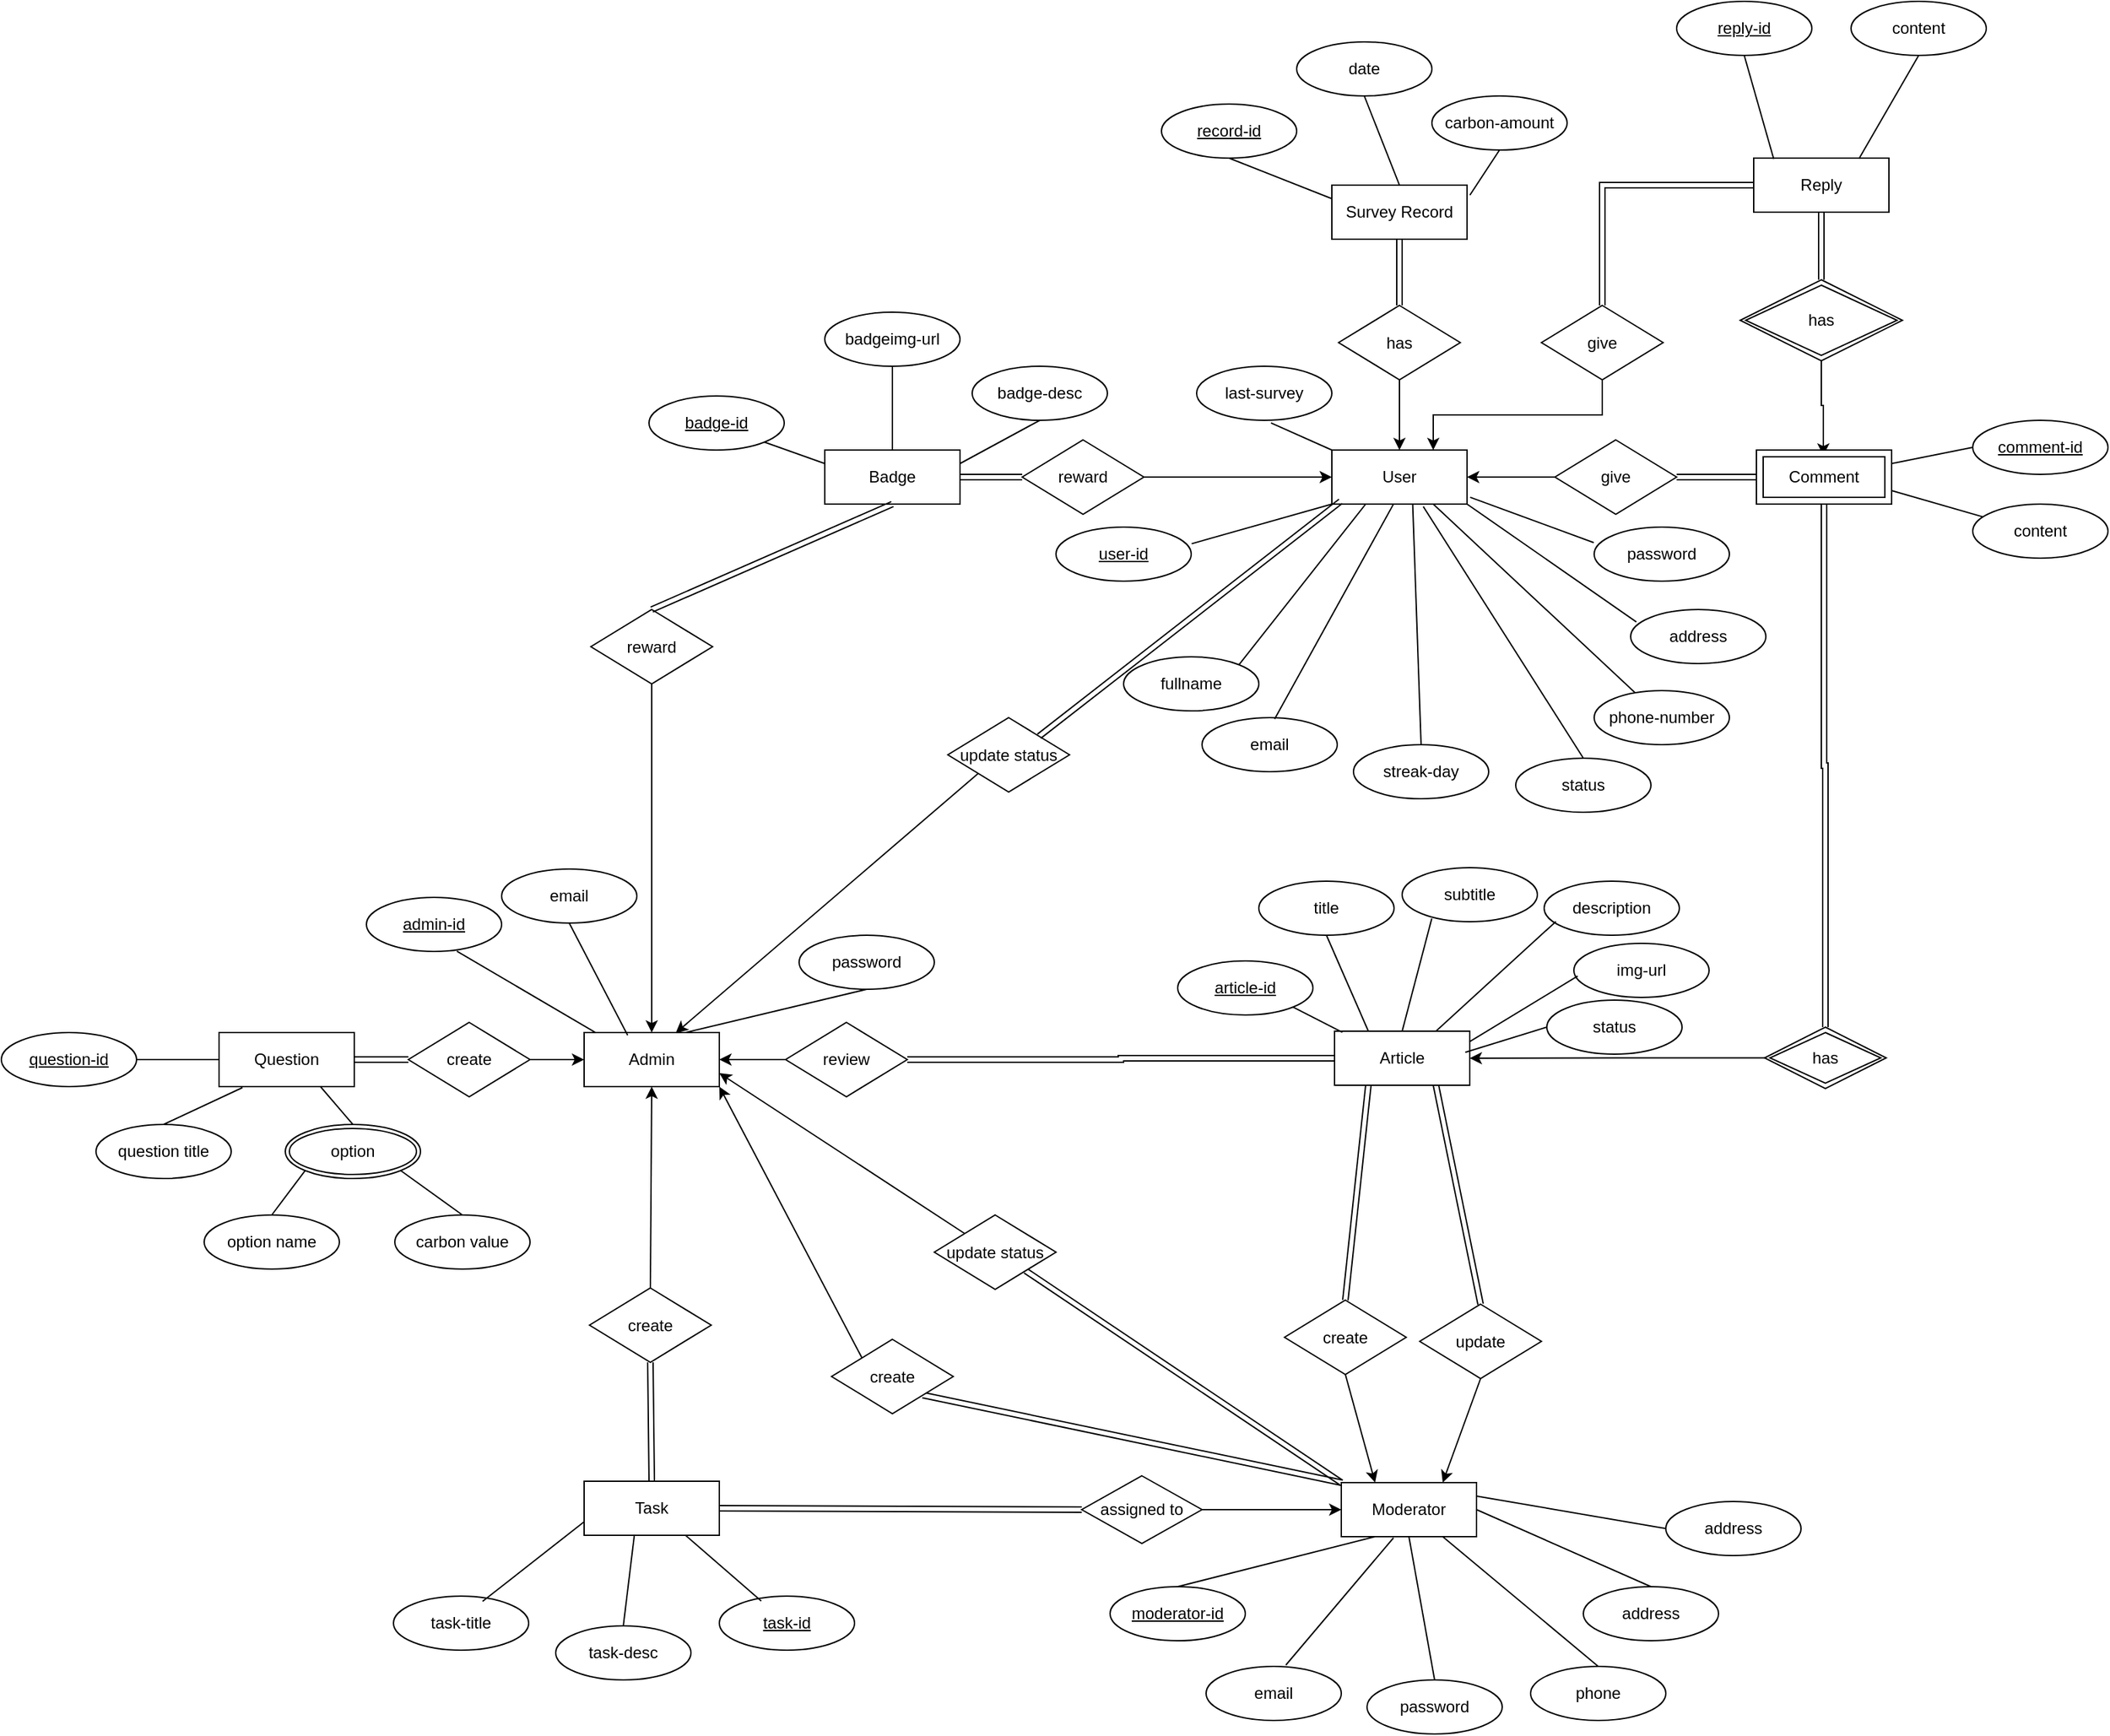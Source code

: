 <mxfile version="24.4.4" type="github">
  <diagram name="Page-1" id="LDCwevBWYP7GDwlMyTgj">
    <mxGraphModel dx="794" dy="446" grid="1" gridSize="10" guides="1" tooltips="1" connect="1" arrows="1" fold="1" page="1" pageScale="1" pageWidth="850" pageHeight="1100" math="0" shadow="0">
      <root>
        <mxCell id="0" />
        <mxCell id="1" parent="0" />
        <mxCell id="6sJl87-KyiJKdT4K7YQF-11" value="Admin" style="whiteSpace=wrap;html=1;align=center;" parent="1" vertex="1">
          <mxGeometry x="501" y="873" width="100" height="40" as="geometry" />
        </mxCell>
        <mxCell id="6sJl87-KyiJKdT4K7YQF-12" value="Question" style="whiteSpace=wrap;html=1;align=center;" parent="1" vertex="1">
          <mxGeometry x="231" y="873" width="100" height="40" as="geometry" />
        </mxCell>
        <mxCell id="6sJl87-KyiJKdT4K7YQF-13" value="create" style="shape=rhombus;perimeter=rhombusPerimeter;whiteSpace=wrap;html=1;align=center;" parent="1" vertex="1">
          <mxGeometry x="371" y="865.5" width="90" height="55" as="geometry" />
        </mxCell>
        <mxCell id="6sJl87-KyiJKdT4K7YQF-14" value="" style="endArrow=none;html=1;rounded=0;shape=link;exitX=1;exitY=0.5;exitDx=0;exitDy=0;entryX=0;entryY=0.5;entryDx=0;entryDy=0;" parent="1" source="6sJl87-KyiJKdT4K7YQF-12" target="6sJl87-KyiJKdT4K7YQF-13" edge="1">
          <mxGeometry relative="1" as="geometry">
            <mxPoint x="341" y="903" as="sourcePoint" />
            <mxPoint x="411" y="918" as="targetPoint" />
          </mxGeometry>
        </mxCell>
        <mxCell id="6sJl87-KyiJKdT4K7YQF-15" value="" style="endArrow=classic;html=1;rounded=0;entryX=0;entryY=0.5;entryDx=0;entryDy=0;" parent="1" target="6sJl87-KyiJKdT4K7YQF-11" edge="1">
          <mxGeometry width="50" height="50" relative="1" as="geometry">
            <mxPoint x="461" y="893" as="sourcePoint" />
            <mxPoint x="501" y="923" as="targetPoint" />
          </mxGeometry>
        </mxCell>
        <mxCell id="6sJl87-KyiJKdT4K7YQF-16" value="create" style="shape=rhombus;perimeter=rhombusPerimeter;whiteSpace=wrap;html=1;align=center;" parent="1" vertex="1">
          <mxGeometry x="505" y="1062" width="90" height="55" as="geometry" />
        </mxCell>
        <mxCell id="6sJl87-KyiJKdT4K7YQF-17" value="Task" style="whiteSpace=wrap;html=1;align=center;" parent="1" vertex="1">
          <mxGeometry x="501" y="1205" width="100" height="40" as="geometry" />
        </mxCell>
        <mxCell id="6sJl87-KyiJKdT4K7YQF-18" value="" style="endArrow=none;html=1;rounded=0;shape=link;exitX=0.5;exitY=0;exitDx=0;exitDy=0;entryX=0.5;entryY=1;entryDx=0;entryDy=0;" parent="1" source="6sJl87-KyiJKdT4K7YQF-17" target="6sJl87-KyiJKdT4K7YQF-16" edge="1">
          <mxGeometry relative="1" as="geometry">
            <mxPoint x="649" y="1134" as="sourcePoint" />
            <mxPoint x="689" y="1134" as="targetPoint" />
          </mxGeometry>
        </mxCell>
        <mxCell id="6sJl87-KyiJKdT4K7YQF-19" value="" style="endArrow=classic;html=1;rounded=0;entryX=0.5;entryY=1;entryDx=0;entryDy=0;exitX=0.5;exitY=0;exitDx=0;exitDy=0;" parent="1" source="6sJl87-KyiJKdT4K7YQF-16" target="6sJl87-KyiJKdT4K7YQF-11" edge="1">
          <mxGeometry width="50" height="50" relative="1" as="geometry">
            <mxPoint x="506" y="943" as="sourcePoint" />
            <mxPoint x="546" y="943" as="targetPoint" />
          </mxGeometry>
        </mxCell>
        <mxCell id="dPGwyMM_JcIyDgCakg1t-32" style="edgeStyle=orthogonalEdgeStyle;rounded=0;orthogonalLoop=1;jettySize=auto;html=1;exitX=1;exitY=0.5;exitDx=0;exitDy=0;entryX=0;entryY=0.5;entryDx=0;entryDy=0;shape=link;" edge="1" parent="1" source="6sJl87-KyiJKdT4K7YQF-20" target="6sJl87-KyiJKdT4K7YQF-21">
          <mxGeometry relative="1" as="geometry" />
        </mxCell>
        <mxCell id="6sJl87-KyiJKdT4K7YQF-20" value="review" style="shape=rhombus;perimeter=rhombusPerimeter;whiteSpace=wrap;html=1;align=center;" parent="1" vertex="1">
          <mxGeometry x="650" y="865.5" width="90" height="55" as="geometry" />
        </mxCell>
        <mxCell id="6sJl87-KyiJKdT4K7YQF-21" value="Article" style="whiteSpace=wrap;html=1;align=center;" parent="1" vertex="1">
          <mxGeometry x="1056" y="872" width="100" height="40" as="geometry" />
        </mxCell>
        <mxCell id="6sJl87-KyiJKdT4K7YQF-23" value="" style="endArrow=classic;html=1;rounded=0;exitX=0;exitY=0.5;exitDx=0;exitDy=0;entryX=1;entryY=0.5;entryDx=0;entryDy=0;" parent="1" source="6sJl87-KyiJKdT4K7YQF-20" target="6sJl87-KyiJKdT4K7YQF-11" edge="1">
          <mxGeometry width="50" height="50" relative="1" as="geometry">
            <mxPoint x="556" y="873" as="sourcePoint" />
            <mxPoint x="606" y="823" as="targetPoint" />
          </mxGeometry>
        </mxCell>
        <mxCell id="dPGwyMM_JcIyDgCakg1t-3" style="edgeStyle=orthogonalEdgeStyle;rounded=0;orthogonalLoop=1;jettySize=auto;html=1;exitX=0.25;exitY=1;exitDx=0;exitDy=0;strokeColor=none;" edge="1" parent="1" source="6sJl87-KyiJKdT4K7YQF-25" target="6sJl87-KyiJKdT4K7YQF-72">
          <mxGeometry relative="1" as="geometry" />
        </mxCell>
        <mxCell id="6sJl87-KyiJKdT4K7YQF-25" value="Moderator" style="whiteSpace=wrap;html=1;align=center;" parent="1" vertex="1">
          <mxGeometry x="1061" y="1206" width="100" height="40" as="geometry" />
        </mxCell>
        <mxCell id="dPGwyMM_JcIyDgCakg1t-53" value="" style="edgeStyle=orthogonalEdgeStyle;rounded=0;orthogonalLoop=1;jettySize=auto;html=1;" edge="1" parent="1" source="6sJl87-KyiJKdT4K7YQF-26" target="6sJl87-KyiJKdT4K7YQF-25">
          <mxGeometry relative="1" as="geometry" />
        </mxCell>
        <mxCell id="6sJl87-KyiJKdT4K7YQF-26" value="assigned to" style="shape=rhombus;perimeter=rhombusPerimeter;whiteSpace=wrap;html=1;align=center;" parent="1" vertex="1">
          <mxGeometry x="869" y="1201" width="89" height="50" as="geometry" />
        </mxCell>
        <mxCell id="6sJl87-KyiJKdT4K7YQF-27" value="" style="shape=link;html=1;rounded=0;exitX=1;exitY=0.5;exitDx=0;exitDy=0;entryX=0;entryY=0.5;entryDx=0;entryDy=0;" parent="1" source="6sJl87-KyiJKdT4K7YQF-17" target="6sJl87-KyiJKdT4K7YQF-26" edge="1">
          <mxGeometry width="100" relative="1" as="geometry">
            <mxPoint x="796" y="1265" as="sourcePoint" />
            <mxPoint x="896" y="1265" as="targetPoint" />
          </mxGeometry>
        </mxCell>
        <mxCell id="6sJl87-KyiJKdT4K7YQF-30" value="create" style="shape=rhombus;perimeter=rhombusPerimeter;whiteSpace=wrap;html=1;align=center;" parent="1" vertex="1">
          <mxGeometry x="1019" y="1071" width="90" height="55" as="geometry" />
        </mxCell>
        <mxCell id="6sJl87-KyiJKdT4K7YQF-31" value="update" style="shape=rhombus;perimeter=rhombusPerimeter;whiteSpace=wrap;html=1;align=center;" parent="1" vertex="1">
          <mxGeometry x="1119" y="1074" width="90" height="55" as="geometry" />
        </mxCell>
        <mxCell id="6sJl87-KyiJKdT4K7YQF-32" value="" style="endArrow=classic;html=1;rounded=0;entryX=0.25;entryY=0;entryDx=0;entryDy=0;exitX=0.5;exitY=1;exitDx=0;exitDy=0;" parent="1" source="6sJl87-KyiJKdT4K7YQF-30" target="6sJl87-KyiJKdT4K7YQF-25" edge="1">
          <mxGeometry width="50" height="50" relative="1" as="geometry">
            <mxPoint x="839" y="1074" as="sourcePoint" />
            <mxPoint x="889" y="1024" as="targetPoint" />
          </mxGeometry>
        </mxCell>
        <mxCell id="6sJl87-KyiJKdT4K7YQF-33" value="" style="endArrow=classic;html=1;rounded=0;exitX=0.5;exitY=1;exitDx=0;exitDy=0;entryX=0.75;entryY=0;entryDx=0;entryDy=0;" parent="1" source="6sJl87-KyiJKdT4K7YQF-31" target="6sJl87-KyiJKdT4K7YQF-25" edge="1">
          <mxGeometry width="50" height="50" relative="1" as="geometry">
            <mxPoint x="1016" y="1103" as="sourcePoint" />
            <mxPoint x="1019" y="1154" as="targetPoint" />
          </mxGeometry>
        </mxCell>
        <mxCell id="6sJl87-KyiJKdT4K7YQF-34" value="" style="shape=link;html=1;rounded=0;entryX=0.25;entryY=1;entryDx=0;entryDy=0;exitX=0.5;exitY=0;exitDx=0;exitDy=0;" parent="1" source="6sJl87-KyiJKdT4K7YQF-30" target="6sJl87-KyiJKdT4K7YQF-21" edge="1">
          <mxGeometry width="100" relative="1" as="geometry">
            <mxPoint x="906" y="952" as="sourcePoint" />
            <mxPoint x="1006" y="952" as="targetPoint" />
          </mxGeometry>
        </mxCell>
        <mxCell id="6sJl87-KyiJKdT4K7YQF-35" value="" style="shape=link;html=1;rounded=0;entryX=0.75;entryY=1;entryDx=0;entryDy=0;exitX=0.5;exitY=0;exitDx=0;exitDy=0;" parent="1" source="6sJl87-KyiJKdT4K7YQF-31" target="6sJl87-KyiJKdT4K7YQF-21" edge="1">
          <mxGeometry width="100" relative="1" as="geometry">
            <mxPoint x="906" y="952" as="sourcePoint" />
            <mxPoint x="1006" y="952" as="targetPoint" />
          </mxGeometry>
        </mxCell>
        <mxCell id="dPGwyMM_JcIyDgCakg1t-121" style="edgeStyle=orthogonalEdgeStyle;rounded=0;orthogonalLoop=1;jettySize=auto;html=1;exitX=0.5;exitY=1;exitDx=0;exitDy=0;entryX=0.5;entryY=0;entryDx=0;entryDy=0;" edge="1" parent="1" source="6sJl87-KyiJKdT4K7YQF-36" target="6sJl87-KyiJKdT4K7YQF-11">
          <mxGeometry relative="1" as="geometry" />
        </mxCell>
        <mxCell id="6sJl87-KyiJKdT4K7YQF-36" value="reward" style="shape=rhombus;perimeter=rhombusPerimeter;whiteSpace=wrap;html=1;align=center;" parent="1" vertex="1">
          <mxGeometry x="506" y="560" width="90" height="55" as="geometry" />
        </mxCell>
        <mxCell id="6sJl87-KyiJKdT4K7YQF-37" value="Badge" style="whiteSpace=wrap;html=1;align=center;" parent="1" vertex="1">
          <mxGeometry x="679" y="442" width="100" height="40" as="geometry" />
        </mxCell>
        <mxCell id="6sJl87-KyiJKdT4K7YQF-38" value="" style="shape=link;html=1;rounded=0;exitX=0.5;exitY=1;exitDx=0;exitDy=0;entryX=0.5;entryY=0;entryDx=0;entryDy=0;" parent="1" source="6sJl87-KyiJKdT4K7YQF-37" target="6sJl87-KyiJKdT4K7YQF-36" edge="1">
          <mxGeometry width="100" relative="1" as="geometry">
            <mxPoint x="654" y="555" as="sourcePoint" />
            <mxPoint x="754" y="555" as="targetPoint" />
          </mxGeometry>
        </mxCell>
        <mxCell id="6sJl87-KyiJKdT4K7YQF-40" value="User" style="whiteSpace=wrap;html=1;align=center;" parent="1" vertex="1">
          <mxGeometry x="1054" y="442" width="100" height="40" as="geometry" />
        </mxCell>
        <mxCell id="dPGwyMM_JcIyDgCakg1t-33" style="edgeStyle=orthogonalEdgeStyle;rounded=0;orthogonalLoop=1;jettySize=auto;html=1;exitX=1;exitY=0.5;exitDx=0;exitDy=0;entryX=0;entryY=0.5;entryDx=0;entryDy=0;" edge="1" parent="1" source="6sJl87-KyiJKdT4K7YQF-41" target="6sJl87-KyiJKdT4K7YQF-40">
          <mxGeometry relative="1" as="geometry" />
        </mxCell>
        <mxCell id="6sJl87-KyiJKdT4K7YQF-41" value="reward" style="shape=rhombus;perimeter=rhombusPerimeter;whiteSpace=wrap;html=1;align=center;" parent="1" vertex="1">
          <mxGeometry x="825" y="434.5" width="90" height="55" as="geometry" />
        </mxCell>
        <mxCell id="6sJl87-KyiJKdT4K7YQF-42" value="" style="shape=link;html=1;rounded=0;exitX=1;exitY=0.5;exitDx=0;exitDy=0;entryX=0;entryY=0.5;entryDx=0;entryDy=0;" parent="1" source="6sJl87-KyiJKdT4K7YQF-37" target="6sJl87-KyiJKdT4K7YQF-41" edge="1">
          <mxGeometry width="100" relative="1" as="geometry">
            <mxPoint x="844" y="515" as="sourcePoint" />
            <mxPoint x="944" y="515" as="targetPoint" />
          </mxGeometry>
        </mxCell>
        <mxCell id="6sJl87-KyiJKdT4K7YQF-44" value="Survey Record" style="whiteSpace=wrap;html=1;align=center;" parent="1" vertex="1">
          <mxGeometry x="1054" y="246" width="100" height="40" as="geometry" />
        </mxCell>
        <mxCell id="6sJl87-KyiJKdT4K7YQF-45" value="has" style="shape=rhombus;perimeter=rhombusPerimeter;whiteSpace=wrap;html=1;align=center;" parent="1" vertex="1">
          <mxGeometry x="1059" y="335" width="90" height="55" as="geometry" />
        </mxCell>
        <mxCell id="6sJl87-KyiJKdT4K7YQF-46" value="" style="endArrow=classic;html=1;rounded=0;entryX=0.5;entryY=0;entryDx=0;entryDy=0;exitX=0.5;exitY=1;exitDx=0;exitDy=0;" parent="1" source="6sJl87-KyiJKdT4K7YQF-45" target="6sJl87-KyiJKdT4K7YQF-40" edge="1">
          <mxGeometry width="50" height="50" relative="1" as="geometry">
            <mxPoint x="994" y="486" as="sourcePoint" />
            <mxPoint x="1044" y="436" as="targetPoint" />
          </mxGeometry>
        </mxCell>
        <mxCell id="6sJl87-KyiJKdT4K7YQF-47" value="" style="shape=link;html=1;rounded=0;entryX=0.5;entryY=1;entryDx=0;entryDy=0;exitX=0.5;exitY=0;exitDx=0;exitDy=0;" parent="1" source="6sJl87-KyiJKdT4K7YQF-45" target="6sJl87-KyiJKdT4K7YQF-44" edge="1">
          <mxGeometry width="100" relative="1" as="geometry">
            <mxPoint x="974" y="346" as="sourcePoint" />
            <mxPoint x="1074" y="346" as="targetPoint" />
          </mxGeometry>
        </mxCell>
        <mxCell id="6sJl87-KyiJKdT4K7YQF-53" style="edgeStyle=orthogonalEdgeStyle;rounded=0;orthogonalLoop=1;jettySize=auto;html=1;exitX=0;exitY=0.5;exitDx=0;exitDy=0;entryX=1;entryY=0.5;entryDx=0;entryDy=0;" parent="1" source="dPGwyMM_JcIyDgCakg1t-109" target="6sJl87-KyiJKdT4K7YQF-21" edge="1">
          <mxGeometry relative="1" as="geometry">
            <mxPoint x="1374" y="892" as="sourcePoint" />
          </mxGeometry>
        </mxCell>
        <mxCell id="6sJl87-KyiJKdT4K7YQF-58" style="edgeStyle=orthogonalEdgeStyle;rounded=0;orthogonalLoop=1;jettySize=auto;html=1;exitX=0.5;exitY=0;exitDx=0;exitDy=0;entryX=0.5;entryY=1;entryDx=0;entryDy=0;shape=link;" parent="1" source="dPGwyMM_JcIyDgCakg1t-109" target="dPGwyMM_JcIyDgCakg1t-104" edge="1">
          <mxGeometry relative="1" as="geometry">
            <mxPoint x="1419" y="864.5" as="sourcePoint" />
            <mxPoint x="1421" y="583" as="targetPoint" />
          </mxGeometry>
        </mxCell>
        <mxCell id="6sJl87-KyiJKdT4K7YQF-56" style="edgeStyle=orthogonalEdgeStyle;rounded=0;orthogonalLoop=1;jettySize=auto;html=1;exitX=0;exitY=0.5;exitDx=0;exitDy=0;entryX=1;entryY=0.5;entryDx=0;entryDy=0;" parent="1" source="6sJl87-KyiJKdT4K7YQF-55" target="6sJl87-KyiJKdT4K7YQF-40" edge="1">
          <mxGeometry relative="1" as="geometry" />
        </mxCell>
        <mxCell id="6sJl87-KyiJKdT4K7YQF-57" style="edgeStyle=orthogonalEdgeStyle;rounded=0;orthogonalLoop=1;jettySize=auto;html=1;exitX=1;exitY=0.5;exitDx=0;exitDy=0;entryX=0;entryY=0.5;entryDx=0;entryDy=0;shape=link;" parent="1" source="6sJl87-KyiJKdT4K7YQF-55" target="dPGwyMM_JcIyDgCakg1t-104" edge="1">
          <mxGeometry relative="1" as="geometry">
            <mxPoint x="1369" y="463" as="targetPoint" />
          </mxGeometry>
        </mxCell>
        <mxCell id="6sJl87-KyiJKdT4K7YQF-55" value="give" style="shape=rhombus;perimeter=rhombusPerimeter;whiteSpace=wrap;html=1;align=center;" parent="1" vertex="1">
          <mxGeometry x="1219" y="434.5" width="90" height="55" as="geometry" />
        </mxCell>
        <mxCell id="6sJl87-KyiJKdT4K7YQF-59" value="Reply" style="whiteSpace=wrap;html=1;align=center;" parent="1" vertex="1">
          <mxGeometry x="1366" y="226" width="100" height="40" as="geometry" />
        </mxCell>
        <mxCell id="6sJl87-KyiJKdT4K7YQF-63" style="edgeStyle=orthogonalEdgeStyle;rounded=0;orthogonalLoop=1;jettySize=auto;html=1;exitX=0.5;exitY=0;exitDx=0;exitDy=0;entryX=0.5;entryY=1;entryDx=0;entryDy=0;shape=link;" parent="1" source="dPGwyMM_JcIyDgCakg1t-106" target="6sJl87-KyiJKdT4K7YQF-59" edge="1">
          <mxGeometry relative="1" as="geometry">
            <mxPoint x="1416" y="316" as="sourcePoint" />
          </mxGeometry>
        </mxCell>
        <mxCell id="6sJl87-KyiJKdT4K7YQF-64" style="edgeStyle=orthogonalEdgeStyle;rounded=0;orthogonalLoop=1;jettySize=auto;html=1;exitX=0.5;exitY=1;exitDx=0;exitDy=0;entryX=0.495;entryY=0.102;entryDx=0;entryDy=0;entryPerimeter=0;" parent="1" source="dPGwyMM_JcIyDgCakg1t-106" target="dPGwyMM_JcIyDgCakg1t-104" edge="1">
          <mxGeometry relative="1" as="geometry">
            <mxPoint x="1416" y="371" as="sourcePoint" />
            <mxPoint x="1415.3" y="438.76" as="targetPoint" />
          </mxGeometry>
        </mxCell>
        <mxCell id="6sJl87-KyiJKdT4K7YQF-68" style="edgeStyle=orthogonalEdgeStyle;rounded=0;orthogonalLoop=1;jettySize=auto;html=1;exitX=0.5;exitY=1;exitDx=0;exitDy=0;entryX=0.75;entryY=0;entryDx=0;entryDy=0;" parent="1" source="6sJl87-KyiJKdT4K7YQF-65" target="6sJl87-KyiJKdT4K7YQF-40" edge="1">
          <mxGeometry relative="1" as="geometry" />
        </mxCell>
        <mxCell id="6sJl87-KyiJKdT4K7YQF-69" style="edgeStyle=orthogonalEdgeStyle;rounded=0;orthogonalLoop=1;jettySize=auto;html=1;exitX=0.5;exitY=0;exitDx=0;exitDy=0;entryX=0;entryY=0.5;entryDx=0;entryDy=0;shape=link;" parent="1" source="6sJl87-KyiJKdT4K7YQF-65" target="6sJl87-KyiJKdT4K7YQF-59" edge="1">
          <mxGeometry relative="1" as="geometry" />
        </mxCell>
        <mxCell id="6sJl87-KyiJKdT4K7YQF-65" value="give" style="shape=rhombus;perimeter=rhombusPerimeter;whiteSpace=wrap;html=1;align=center;" parent="1" vertex="1">
          <mxGeometry x="1209" y="335" width="90" height="55" as="geometry" />
        </mxCell>
        <mxCell id="6sJl87-KyiJKdT4K7YQF-72" value="moderator-id" style="ellipse;whiteSpace=wrap;html=1;align=center;fontStyle=4;" parent="1" vertex="1">
          <mxGeometry x="890" y="1283" width="100" height="40" as="geometry" />
        </mxCell>
        <mxCell id="6sJl87-KyiJKdT4K7YQF-73" value="task-id" style="ellipse;whiteSpace=wrap;html=1;align=center;fontStyle=4;" parent="1" vertex="1">
          <mxGeometry x="601" y="1290" width="100" height="40" as="geometry" />
        </mxCell>
        <mxCell id="6sJl87-KyiJKdT4K7YQF-74" value="question-id" style="ellipse;whiteSpace=wrap;html=1;align=center;fontStyle=4;" parent="1" vertex="1">
          <mxGeometry x="70" y="873" width="100" height="40" as="geometry" />
        </mxCell>
        <mxCell id="6sJl87-KyiJKdT4K7YQF-75" value="article-id" style="ellipse;whiteSpace=wrap;html=1;align=center;fontStyle=4;" parent="1" vertex="1">
          <mxGeometry x="940" y="820" width="100" height="40" as="geometry" />
        </mxCell>
        <mxCell id="6sJl87-KyiJKdT4K7YQF-76" value="comment-id" style="ellipse;whiteSpace=wrap;html=1;align=center;fontStyle=4;" parent="1" vertex="1">
          <mxGeometry x="1528" y="420" width="100" height="40" as="geometry" />
        </mxCell>
        <mxCell id="6sJl87-KyiJKdT4K7YQF-77" value="reply-id" style="ellipse;whiteSpace=wrap;html=1;align=center;fontStyle=4;" parent="1" vertex="1">
          <mxGeometry x="1309" y="110" width="100" height="40" as="geometry" />
        </mxCell>
        <mxCell id="6sJl87-KyiJKdT4K7YQF-78" value="record-id" style="ellipse;whiteSpace=wrap;html=1;align=center;fontStyle=4;" parent="1" vertex="1">
          <mxGeometry x="928" y="186" width="100" height="40" as="geometry" />
        </mxCell>
        <mxCell id="6sJl87-KyiJKdT4K7YQF-79" value="user-id" style="ellipse;whiteSpace=wrap;html=1;align=center;fontStyle=4;" parent="1" vertex="1">
          <mxGeometry x="850" y="499" width="100" height="40" as="geometry" />
        </mxCell>
        <mxCell id="6sJl87-KyiJKdT4K7YQF-80" value="badge-id" style="ellipse;whiteSpace=wrap;html=1;align=center;fontStyle=4;" parent="1" vertex="1">
          <mxGeometry x="549" y="402" width="100" height="40" as="geometry" />
        </mxCell>
        <mxCell id="6sJl87-KyiJKdT4K7YQF-81" value="admin-id" style="ellipse;whiteSpace=wrap;html=1;align=center;fontStyle=4;" parent="1" vertex="1">
          <mxGeometry x="340" y="773" width="100" height="40" as="geometry" />
        </mxCell>
        <mxCell id="dPGwyMM_JcIyDgCakg1t-1" value="email" style="ellipse;whiteSpace=wrap;html=1;align=center;" vertex="1" parent="1">
          <mxGeometry x="961" y="1342" width="100" height="40" as="geometry" />
        </mxCell>
        <mxCell id="dPGwyMM_JcIyDgCakg1t-2" value="address" style="ellipse;whiteSpace=wrap;html=1;align=center;" vertex="1" parent="1">
          <mxGeometry x="1240" y="1283" width="100" height="40" as="geometry" />
        </mxCell>
        <mxCell id="dPGwyMM_JcIyDgCakg1t-4" value="" style="endArrow=none;html=1;rounded=0;entryX=0.25;entryY=1;entryDx=0;entryDy=0;exitX=0.5;exitY=0;exitDx=0;exitDy=0;" edge="1" parent="1" source="6sJl87-KyiJKdT4K7YQF-72" target="6sJl87-KyiJKdT4K7YQF-25">
          <mxGeometry relative="1" as="geometry">
            <mxPoint x="853" y="1333" as="sourcePoint" />
            <mxPoint x="1013" y="1333" as="targetPoint" />
          </mxGeometry>
        </mxCell>
        <mxCell id="dPGwyMM_JcIyDgCakg1t-5" value="fullname" style="ellipse;whiteSpace=wrap;html=1;align=center;" vertex="1" parent="1">
          <mxGeometry x="900" y="595" width="100" height="40" as="geometry" />
        </mxCell>
        <mxCell id="dPGwyMM_JcIyDgCakg1t-6" value="email" style="ellipse;whiteSpace=wrap;html=1;align=center;" vertex="1" parent="1">
          <mxGeometry x="958" y="640" width="100" height="40" as="geometry" />
        </mxCell>
        <mxCell id="dPGwyMM_JcIyDgCakg1t-7" value="password" style="ellipse;whiteSpace=wrap;html=1;align=center;" vertex="1" parent="1">
          <mxGeometry x="1248" y="499" width="100" height="40" as="geometry" />
        </mxCell>
        <mxCell id="dPGwyMM_JcIyDgCakg1t-8" value="title" style="ellipse;whiteSpace=wrap;html=1;align=center;" vertex="1" parent="1">
          <mxGeometry x="1000" y="761" width="100" height="40" as="geometry" />
        </mxCell>
        <mxCell id="dPGwyMM_JcIyDgCakg1t-9" value="subtitle" style="ellipse;whiteSpace=wrap;html=1;align=center;" vertex="1" parent="1">
          <mxGeometry x="1106" y="751" width="100" height="40" as="geometry" />
        </mxCell>
        <mxCell id="dPGwyMM_JcIyDgCakg1t-11" value="description" style="ellipse;whiteSpace=wrap;html=1;align=center;" vertex="1" parent="1">
          <mxGeometry x="1211" y="761" width="100" height="40" as="geometry" />
        </mxCell>
        <mxCell id="dPGwyMM_JcIyDgCakg1t-12" value="img-url" style="ellipse;whiteSpace=wrap;html=1;align=center;" vertex="1" parent="1">
          <mxGeometry x="1233" y="807" width="100" height="40" as="geometry" />
        </mxCell>
        <mxCell id="dPGwyMM_JcIyDgCakg1t-13" value="address" style="ellipse;whiteSpace=wrap;html=1;align=center;" vertex="1" parent="1">
          <mxGeometry x="1275" y="560" width="100" height="40" as="geometry" />
        </mxCell>
        <mxCell id="dPGwyMM_JcIyDgCakg1t-14" value="question title" style="ellipse;whiteSpace=wrap;html=1;align=center;" vertex="1" parent="1">
          <mxGeometry x="140" y="941" width="100" height="40" as="geometry" />
        </mxCell>
        <mxCell id="dPGwyMM_JcIyDgCakg1t-17" value="option" style="ellipse;shape=doubleEllipse;margin=3;whiteSpace=wrap;html=1;align=center;" vertex="1" parent="1">
          <mxGeometry x="280" y="941" width="100" height="40" as="geometry" />
        </mxCell>
        <mxCell id="dPGwyMM_JcIyDgCakg1t-18" value="option name" style="ellipse;whiteSpace=wrap;html=1;align=center;" vertex="1" parent="1">
          <mxGeometry x="220" y="1008" width="100" height="40" as="geometry" />
        </mxCell>
        <mxCell id="dPGwyMM_JcIyDgCakg1t-19" value="carbon value" style="ellipse;whiteSpace=wrap;html=1;align=center;" vertex="1" parent="1">
          <mxGeometry x="361" y="1008" width="100" height="40" as="geometry" />
        </mxCell>
        <mxCell id="dPGwyMM_JcIyDgCakg1t-20" value="phone-number" style="ellipse;whiteSpace=wrap;html=1;align=center;" vertex="1" parent="1">
          <mxGeometry x="1248" y="620" width="100" height="40" as="geometry" />
        </mxCell>
        <mxCell id="dPGwyMM_JcIyDgCakg1t-21" value="streak-day" style="ellipse;whiteSpace=wrap;html=1;align=center;" vertex="1" parent="1">
          <mxGeometry x="1070" y="660" width="100" height="40" as="geometry" />
        </mxCell>
        <mxCell id="dPGwyMM_JcIyDgCakg1t-22" value="password" style="ellipse;whiteSpace=wrap;html=1;align=center;" vertex="1" parent="1">
          <mxGeometry x="1080" y="1352" width="100" height="40" as="geometry" />
        </mxCell>
        <mxCell id="dPGwyMM_JcIyDgCakg1t-23" value="phone" style="ellipse;whiteSpace=wrap;html=1;align=center;" vertex="1" parent="1">
          <mxGeometry x="1201" y="1342" width="100" height="40" as="geometry" />
        </mxCell>
        <mxCell id="dPGwyMM_JcIyDgCakg1t-29" style="rounded=0;orthogonalLoop=1;jettySize=auto;html=1;exitX=1;exitY=1;exitDx=0;exitDy=0;entryX=0;entryY=0;entryDx=0;entryDy=0;shape=link;" edge="1" parent="1" source="dPGwyMM_JcIyDgCakg1t-27" target="6sJl87-KyiJKdT4K7YQF-25">
          <mxGeometry relative="1" as="geometry">
            <mxPoint x="892.5" y="1057.25" as="sourcePoint" />
          </mxGeometry>
        </mxCell>
        <mxCell id="dPGwyMM_JcIyDgCakg1t-30" style="rounded=0;orthogonalLoop=1;jettySize=auto;html=1;exitX=0;exitY=0;exitDx=0;exitDy=0;entryX=1;entryY=1;entryDx=0;entryDy=0;" edge="1" parent="1" source="dPGwyMM_JcIyDgCakg1t-27" target="6sJl87-KyiJKdT4K7YQF-11">
          <mxGeometry relative="1" as="geometry" />
        </mxCell>
        <mxCell id="dPGwyMM_JcIyDgCakg1t-27" value="create" style="shape=rhombus;perimeter=rhombusPerimeter;whiteSpace=wrap;html=1;align=center;" vertex="1" parent="1">
          <mxGeometry x="684" y="1100" width="90" height="55" as="geometry" />
        </mxCell>
        <mxCell id="dPGwyMM_JcIyDgCakg1t-37" value="email" style="ellipse;whiteSpace=wrap;html=1;align=center;" vertex="1" parent="1">
          <mxGeometry x="440" y="752" width="100" height="40" as="geometry" />
        </mxCell>
        <mxCell id="dPGwyMM_JcIyDgCakg1t-39" value="password" style="ellipse;whiteSpace=wrap;html=1;align=center;" vertex="1" parent="1">
          <mxGeometry x="660" y="801" width="100" height="40" as="geometry" />
        </mxCell>
        <mxCell id="dPGwyMM_JcIyDgCakg1t-41" value="" style="endArrow=none;html=1;rounded=0;entryX=0.386;entryY=1.022;entryDx=0;entryDy=0;entryPerimeter=0;" edge="1" parent="1" target="6sJl87-KyiJKdT4K7YQF-25">
          <mxGeometry relative="1" as="geometry">
            <mxPoint x="1020" y="1341" as="sourcePoint" />
            <mxPoint x="1100" y="1251" as="targetPoint" />
          </mxGeometry>
        </mxCell>
        <mxCell id="dPGwyMM_JcIyDgCakg1t-44" value="content" style="ellipse;whiteSpace=wrap;html=1;align=center;" vertex="1" parent="1">
          <mxGeometry x="1528" y="482" width="100" height="40" as="geometry" />
        </mxCell>
        <mxCell id="dPGwyMM_JcIyDgCakg1t-46" value="content" style="ellipse;whiteSpace=wrap;html=1;align=center;" vertex="1" parent="1">
          <mxGeometry x="1438" y="110" width="100" height="40" as="geometry" />
        </mxCell>
        <mxCell id="dPGwyMM_JcIyDgCakg1t-48" value="carbon-amount" style="ellipse;whiteSpace=wrap;html=1;align=center;" vertex="1" parent="1">
          <mxGeometry x="1128" y="180" width="100" height="40" as="geometry" />
        </mxCell>
        <mxCell id="dPGwyMM_JcIyDgCakg1t-49" value="badge-desc" style="ellipse;whiteSpace=wrap;html=1;align=center;" vertex="1" parent="1">
          <mxGeometry x="788" y="380" width="100" height="40" as="geometry" />
        </mxCell>
        <mxCell id="dPGwyMM_JcIyDgCakg1t-51" value="badgeimg-url" style="ellipse;whiteSpace=wrap;html=1;align=center;" vertex="1" parent="1">
          <mxGeometry x="679" y="340" width="100" height="40" as="geometry" />
        </mxCell>
        <mxCell id="dPGwyMM_JcIyDgCakg1t-57" value="" style="endArrow=none;html=1;rounded=0;entryX=0.5;entryY=1;entryDx=0;entryDy=0;exitX=0.5;exitY=0;exitDx=0;exitDy=0;" edge="1" parent="1" source="dPGwyMM_JcIyDgCakg1t-22" target="6sJl87-KyiJKdT4K7YQF-25">
          <mxGeometry width="50" height="50" relative="1" as="geometry">
            <mxPoint x="1080" y="1371" as="sourcePoint" />
            <mxPoint x="1130" y="1321" as="targetPoint" />
          </mxGeometry>
        </mxCell>
        <mxCell id="dPGwyMM_JcIyDgCakg1t-58" value="" style="endArrow=none;html=1;rounded=0;entryX=0.75;entryY=1;entryDx=0;entryDy=0;exitX=0.5;exitY=0;exitDx=0;exitDy=0;" edge="1" parent="1" source="dPGwyMM_JcIyDgCakg1t-23" target="6sJl87-KyiJKdT4K7YQF-25">
          <mxGeometry width="50" height="50" relative="1" as="geometry">
            <mxPoint x="1190" y="1367" as="sourcePoint" />
            <mxPoint x="1171" y="1261" as="targetPoint" />
          </mxGeometry>
        </mxCell>
        <mxCell id="dPGwyMM_JcIyDgCakg1t-59" value="" style="endArrow=none;html=1;rounded=0;entryX=1;entryY=0.5;entryDx=0;entryDy=0;exitX=0.5;exitY=0;exitDx=0;exitDy=0;" edge="1" parent="1" source="dPGwyMM_JcIyDgCakg1t-2" target="6sJl87-KyiJKdT4K7YQF-25">
          <mxGeometry width="50" height="50" relative="1" as="geometry">
            <mxPoint x="1300" y="1323" as="sourcePoint" />
            <mxPoint x="1180" y="1231" as="targetPoint" />
          </mxGeometry>
        </mxCell>
        <mxCell id="dPGwyMM_JcIyDgCakg1t-61" value="" style="endArrow=none;html=1;rounded=0;entryX=0.75;entryY=1;entryDx=0;entryDy=0;exitX=0.5;exitY=0;exitDx=0;exitDy=0;" edge="1" parent="1" source="dPGwyMM_JcIyDgCakg1t-17" target="6sJl87-KyiJKdT4K7YQF-12">
          <mxGeometry width="50" height="50" relative="1" as="geometry">
            <mxPoint x="380" y="977.5" as="sourcePoint" />
            <mxPoint x="251" y="920.5" as="targetPoint" />
          </mxGeometry>
        </mxCell>
        <mxCell id="dPGwyMM_JcIyDgCakg1t-62" value="" style="endArrow=none;html=1;rounded=0;entryX=1;entryY=0.5;entryDx=0;entryDy=0;exitX=0;exitY=0.5;exitDx=0;exitDy=0;" edge="1" parent="1" source="6sJl87-KyiJKdT4K7YQF-12" target="6sJl87-KyiJKdT4K7YQF-74">
          <mxGeometry width="50" height="50" relative="1" as="geometry">
            <mxPoint x="280" y="971" as="sourcePoint" />
            <mxPoint x="151" y="914" as="targetPoint" />
          </mxGeometry>
        </mxCell>
        <mxCell id="dPGwyMM_JcIyDgCakg1t-63" value="" style="endArrow=none;html=1;rounded=0;entryX=0.5;entryY=0;entryDx=0;entryDy=0;exitX=0.173;exitY=1.019;exitDx=0;exitDy=0;exitPerimeter=0;" edge="1" parent="1" source="6sJl87-KyiJKdT4K7YQF-12" target="dPGwyMM_JcIyDgCakg1t-14">
          <mxGeometry width="50" height="50" relative="1" as="geometry">
            <mxPoint x="245" y="941" as="sourcePoint" />
            <mxPoint x="116" y="884" as="targetPoint" />
          </mxGeometry>
        </mxCell>
        <mxCell id="dPGwyMM_JcIyDgCakg1t-64" value="" style="endArrow=none;html=1;rounded=0;entryX=0.5;entryY=0;entryDx=0;entryDy=0;exitX=0;exitY=1;exitDx=0;exitDy=0;" edge="1" parent="1" source="dPGwyMM_JcIyDgCakg1t-17" target="dPGwyMM_JcIyDgCakg1t-18">
          <mxGeometry width="50" height="50" relative="1" as="geometry">
            <mxPoint x="250" y="971" as="sourcePoint" />
            <mxPoint x="121" y="914" as="targetPoint" />
          </mxGeometry>
        </mxCell>
        <mxCell id="dPGwyMM_JcIyDgCakg1t-65" value="" style="endArrow=none;html=1;rounded=0;entryX=1;entryY=1;entryDx=0;entryDy=0;exitX=0.5;exitY=0;exitDx=0;exitDy=0;" edge="1" parent="1" source="dPGwyMM_JcIyDgCakg1t-19" target="dPGwyMM_JcIyDgCakg1t-17">
          <mxGeometry width="50" height="50" relative="1" as="geometry">
            <mxPoint x="400" y="971" as="sourcePoint" />
            <mxPoint x="271" y="914" as="targetPoint" />
          </mxGeometry>
        </mxCell>
        <mxCell id="dPGwyMM_JcIyDgCakg1t-66" value="" style="endArrow=none;html=1;rounded=0;entryX=1;entryY=1;entryDx=0;entryDy=0;exitX=0.058;exitY=0.021;exitDx=0;exitDy=0;exitPerimeter=0;" edge="1" parent="1" source="6sJl87-KyiJKdT4K7YQF-21" target="6sJl87-KyiJKdT4K7YQF-75">
          <mxGeometry width="50" height="50" relative="1" as="geometry">
            <mxPoint x="1100" y="810" as="sourcePoint" />
            <mxPoint x="971" y="753" as="targetPoint" />
          </mxGeometry>
        </mxCell>
        <mxCell id="dPGwyMM_JcIyDgCakg1t-67" value="" style="endArrow=none;html=1;rounded=0;entryX=0.5;entryY=1;entryDx=0;entryDy=0;exitX=0.25;exitY=0;exitDx=0;exitDy=0;" edge="1" parent="1" source="6sJl87-KyiJKdT4K7YQF-21" target="dPGwyMM_JcIyDgCakg1t-8">
          <mxGeometry width="50" height="50" relative="1" as="geometry">
            <mxPoint x="1100" y="830" as="sourcePoint" />
            <mxPoint x="971" y="773" as="targetPoint" />
          </mxGeometry>
        </mxCell>
        <mxCell id="dPGwyMM_JcIyDgCakg1t-68" value="" style="endArrow=none;html=1;rounded=0;entryX=0.219;entryY=0.942;entryDx=0;entryDy=0;exitX=0.5;exitY=0;exitDx=0;exitDy=0;entryPerimeter=0;" edge="1" parent="1" source="6sJl87-KyiJKdT4K7YQF-21" target="dPGwyMM_JcIyDgCakg1t-9">
          <mxGeometry width="50" height="50" relative="1" as="geometry">
            <mxPoint x="1120" y="830" as="sourcePoint" />
            <mxPoint x="991" y="773" as="targetPoint" />
          </mxGeometry>
        </mxCell>
        <mxCell id="dPGwyMM_JcIyDgCakg1t-69" value="" style="endArrow=none;html=1;rounded=0;entryX=0.087;entryY=0.746;entryDx=0;entryDy=0;exitX=0.75;exitY=0;exitDx=0;exitDy=0;entryPerimeter=0;" edge="1" parent="1" source="6sJl87-KyiJKdT4K7YQF-21" target="dPGwyMM_JcIyDgCakg1t-11">
          <mxGeometry width="50" height="50" relative="1" as="geometry">
            <mxPoint x="1170" y="820" as="sourcePoint" />
            <mxPoint x="1041" y="763" as="targetPoint" />
          </mxGeometry>
        </mxCell>
        <mxCell id="dPGwyMM_JcIyDgCakg1t-70" value="" style="endArrow=none;html=1;rounded=0;entryX=0.028;entryY=0.605;entryDx=0;entryDy=0;exitX=0.996;exitY=0.199;exitDx=0;exitDy=0;entryPerimeter=0;exitPerimeter=0;" edge="1" parent="1" source="6sJl87-KyiJKdT4K7YQF-21" target="dPGwyMM_JcIyDgCakg1t-12">
          <mxGeometry width="50" height="50" relative="1" as="geometry">
            <mxPoint x="1200" y="850" as="sourcePoint" />
            <mxPoint x="1071" y="793" as="targetPoint" />
          </mxGeometry>
        </mxCell>
        <mxCell id="dPGwyMM_JcIyDgCakg1t-72" value="" style="endArrow=none;html=1;rounded=0;entryX=1.003;entryY=0.308;entryDx=0;entryDy=0;exitX=0;exitY=1;exitDx=0;exitDy=0;entryPerimeter=0;" edge="1" parent="1" source="6sJl87-KyiJKdT4K7YQF-40" target="6sJl87-KyiJKdT4K7YQF-79">
          <mxGeometry width="50" height="50" relative="1" as="geometry">
            <mxPoint x="1104" y="528" as="sourcePoint" />
            <mxPoint x="975" y="471" as="targetPoint" />
          </mxGeometry>
        </mxCell>
        <mxCell id="dPGwyMM_JcIyDgCakg1t-73" value="" style="endArrow=none;html=1;rounded=0;entryX=1;entryY=0;entryDx=0;entryDy=0;exitX=0.25;exitY=1;exitDx=0;exitDy=0;" edge="1" parent="1" source="6sJl87-KyiJKdT4K7YQF-40" target="dPGwyMM_JcIyDgCakg1t-5">
          <mxGeometry width="50" height="50" relative="1" as="geometry">
            <mxPoint x="1038" y="540" as="sourcePoint" />
            <mxPoint x="909" y="483" as="targetPoint" />
          </mxGeometry>
        </mxCell>
        <mxCell id="dPGwyMM_JcIyDgCakg1t-74" value="" style="endArrow=none;html=1;rounded=0;exitX=0.454;exitY=1.008;exitDx=0;exitDy=0;exitPerimeter=0;entryX=0.537;entryY=0.025;entryDx=0;entryDy=0;entryPerimeter=0;" edge="1" parent="1" source="6sJl87-KyiJKdT4K7YQF-40" target="dPGwyMM_JcIyDgCakg1t-6">
          <mxGeometry width="50" height="50" relative="1" as="geometry">
            <mxPoint x="1138" y="550" as="sourcePoint" />
            <mxPoint x="1058" y="540" as="targetPoint" />
          </mxGeometry>
        </mxCell>
        <mxCell id="dPGwyMM_JcIyDgCakg1t-75" value="" style="endArrow=none;html=1;rounded=0;entryX=0.5;entryY=0;entryDx=0;entryDy=0;exitX=0.598;exitY=1.003;exitDx=0;exitDy=0;exitPerimeter=0;" edge="1" parent="1" source="6sJl87-KyiJKdT4K7YQF-40" target="dPGwyMM_JcIyDgCakg1t-21">
          <mxGeometry width="50" height="50" relative="1" as="geometry">
            <mxPoint x="1148" y="540" as="sourcePoint" />
            <mxPoint x="1019" y="483" as="targetPoint" />
          </mxGeometry>
        </mxCell>
        <mxCell id="dPGwyMM_JcIyDgCakg1t-76" value="" style="endArrow=none;html=1;rounded=0;exitX=0.75;exitY=1;exitDx=0;exitDy=0;" edge="1" parent="1" source="6sJl87-KyiJKdT4K7YQF-40" target="dPGwyMM_JcIyDgCakg1t-20">
          <mxGeometry width="50" height="50" relative="1" as="geometry">
            <mxPoint x="1168" y="530" as="sourcePoint" />
            <mxPoint x="1039" y="473" as="targetPoint" />
          </mxGeometry>
        </mxCell>
        <mxCell id="dPGwyMM_JcIyDgCakg1t-77" value="" style="endArrow=none;html=1;rounded=0;entryX=0.042;entryY=0.229;entryDx=0;entryDy=0;exitX=1;exitY=1;exitDx=0;exitDy=0;entryPerimeter=0;" edge="1" parent="1" source="6sJl87-KyiJKdT4K7YQF-40" target="dPGwyMM_JcIyDgCakg1t-13">
          <mxGeometry width="50" height="50" relative="1" as="geometry">
            <mxPoint x="1178" y="500" as="sourcePoint" />
            <mxPoint x="1049" y="443" as="targetPoint" />
          </mxGeometry>
        </mxCell>
        <mxCell id="dPGwyMM_JcIyDgCakg1t-78" value="" style="endArrow=none;html=1;rounded=0;entryX=1.023;entryY=0.873;entryDx=0;entryDy=0;exitX=-0.003;exitY=0.288;exitDx=0;exitDy=0;exitPerimeter=0;entryPerimeter=0;" edge="1" parent="1" source="dPGwyMM_JcIyDgCakg1t-7" target="6sJl87-KyiJKdT4K7YQF-40">
          <mxGeometry width="50" height="50" relative="1" as="geometry">
            <mxPoint x="1208" y="490" as="sourcePoint" />
            <mxPoint x="1079" y="433" as="targetPoint" />
          </mxGeometry>
        </mxCell>
        <mxCell id="dPGwyMM_JcIyDgCakg1t-79" value="" style="endArrow=none;html=1;rounded=0;entryX=0.669;entryY=0.996;entryDx=0;entryDy=0;exitX=0.087;exitY=0.004;exitDx=0;exitDy=0;exitPerimeter=0;entryPerimeter=0;" edge="1" parent="1" source="6sJl87-KyiJKdT4K7YQF-11" target="6sJl87-KyiJKdT4K7YQF-81">
          <mxGeometry width="50" height="50" relative="1" as="geometry">
            <mxPoint x="460" y="841" as="sourcePoint" />
            <mxPoint x="331" y="784" as="targetPoint" />
          </mxGeometry>
        </mxCell>
        <mxCell id="dPGwyMM_JcIyDgCakg1t-80" value="" style="endArrow=none;html=1;rounded=0;entryX=0.5;entryY=1;entryDx=0;entryDy=0;exitX=0.322;exitY=0.051;exitDx=0;exitDy=0;exitPerimeter=0;" edge="1" parent="1" source="6sJl87-KyiJKdT4K7YQF-11" target="dPGwyMM_JcIyDgCakg1t-37">
          <mxGeometry width="50" height="50" relative="1" as="geometry">
            <mxPoint x="490" y="791" as="sourcePoint" />
            <mxPoint x="361" y="734" as="targetPoint" />
          </mxGeometry>
        </mxCell>
        <mxCell id="dPGwyMM_JcIyDgCakg1t-81" value="" style="endArrow=none;html=1;rounded=0;entryX=0.5;entryY=1;entryDx=0;entryDy=0;exitX=0.75;exitY=0;exitDx=0;exitDy=0;" edge="1" parent="1" source="6sJl87-KyiJKdT4K7YQF-11" target="dPGwyMM_JcIyDgCakg1t-39">
          <mxGeometry width="50" height="50" relative="1" as="geometry">
            <mxPoint x="650" y="721" as="sourcePoint" />
            <mxPoint x="521" y="664" as="targetPoint" />
          </mxGeometry>
        </mxCell>
        <mxCell id="dPGwyMM_JcIyDgCakg1t-82" value="" style="endArrow=none;html=1;rounded=0;entryX=1;entryY=1;entryDx=0;entryDy=0;exitX=0;exitY=0.25;exitDx=0;exitDy=0;" edge="1" parent="1" source="6sJl87-KyiJKdT4K7YQF-37" target="6sJl87-KyiJKdT4K7YQF-80">
          <mxGeometry width="50" height="50" relative="1" as="geometry">
            <mxPoint x="688" y="390" as="sourcePoint" />
            <mxPoint x="559" y="333" as="targetPoint" />
          </mxGeometry>
        </mxCell>
        <mxCell id="dPGwyMM_JcIyDgCakg1t-84" value="" style="endArrow=none;html=1;rounded=0;entryX=0.5;entryY=1;entryDx=0;entryDy=0;exitX=0.5;exitY=0;exitDx=0;exitDy=0;" edge="1" parent="1" source="6sJl87-KyiJKdT4K7YQF-37" target="dPGwyMM_JcIyDgCakg1t-51">
          <mxGeometry width="50" height="50" relative="1" as="geometry">
            <mxPoint x="728" y="360" as="sourcePoint" />
            <mxPoint x="599" y="303" as="targetPoint" />
          </mxGeometry>
        </mxCell>
        <mxCell id="dPGwyMM_JcIyDgCakg1t-85" value="" style="endArrow=none;html=1;rounded=0;entryX=0.5;entryY=1;entryDx=0;entryDy=0;exitX=1;exitY=0.25;exitDx=0;exitDy=0;" edge="1" parent="1" source="6sJl87-KyiJKdT4K7YQF-37" target="dPGwyMM_JcIyDgCakg1t-49">
          <mxGeometry width="50" height="50" relative="1" as="geometry">
            <mxPoint x="768" y="410" as="sourcePoint" />
            <mxPoint x="639" y="353" as="targetPoint" />
          </mxGeometry>
        </mxCell>
        <mxCell id="dPGwyMM_JcIyDgCakg1t-86" value="" style="endArrow=none;html=1;rounded=0;entryX=0.5;entryY=1;entryDx=0;entryDy=0;exitX=0;exitY=0.25;exitDx=0;exitDy=0;" edge="1" parent="1" source="6sJl87-KyiJKdT4K7YQF-44" target="6sJl87-KyiJKdT4K7YQF-78">
          <mxGeometry width="50" height="50" relative="1" as="geometry">
            <mxPoint x="1008" y="240" as="sourcePoint" />
            <mxPoint x="879" y="183" as="targetPoint" />
          </mxGeometry>
        </mxCell>
        <mxCell id="dPGwyMM_JcIyDgCakg1t-88" value="" style="endArrow=none;html=1;rounded=0;entryX=1.021;entryY=0.184;entryDx=0;entryDy=0;exitX=0.5;exitY=1;exitDx=0;exitDy=0;entryPerimeter=0;" edge="1" parent="1" source="dPGwyMM_JcIyDgCakg1t-48" target="6sJl87-KyiJKdT4K7YQF-44">
          <mxGeometry width="50" height="50" relative="1" as="geometry">
            <mxPoint x="1208" y="270" as="sourcePoint" />
            <mxPoint x="1079" y="213" as="targetPoint" />
          </mxGeometry>
        </mxCell>
        <mxCell id="dPGwyMM_JcIyDgCakg1t-89" value="" style="endArrow=none;html=1;rounded=0;entryX=0.5;entryY=1;entryDx=0;entryDy=0;exitX=0.148;exitY=0.015;exitDx=0;exitDy=0;exitPerimeter=0;" edge="1" parent="1" source="6sJl87-KyiJKdT4K7YQF-59" target="6sJl87-KyiJKdT4K7YQF-77">
          <mxGeometry width="50" height="50" relative="1" as="geometry">
            <mxPoint x="1408" y="180" as="sourcePoint" />
            <mxPoint x="1279" y="123" as="targetPoint" />
          </mxGeometry>
        </mxCell>
        <mxCell id="dPGwyMM_JcIyDgCakg1t-91" value="" style="endArrow=none;html=1;rounded=0;entryX=0.779;entryY=0.008;entryDx=0;entryDy=0;exitX=0.5;exitY=1;exitDx=0;exitDy=0;entryPerimeter=0;" edge="1" parent="1" source="dPGwyMM_JcIyDgCakg1t-46" target="6sJl87-KyiJKdT4K7YQF-59">
          <mxGeometry width="50" height="50" relative="1" as="geometry">
            <mxPoint x="1518" y="230" as="sourcePoint" />
            <mxPoint x="1389" y="173" as="targetPoint" />
          </mxGeometry>
        </mxCell>
        <mxCell id="dPGwyMM_JcIyDgCakg1t-92" value="" style="endArrow=none;html=1;rounded=0;entryX=1;entryY=0.75;entryDx=0;entryDy=0;exitX=0.076;exitY=0.236;exitDx=0;exitDy=0;exitPerimeter=0;" edge="1" parent="1" source="dPGwyMM_JcIyDgCakg1t-44" target="dPGwyMM_JcIyDgCakg1t-104">
          <mxGeometry width="50" height="50" relative="1" as="geometry">
            <mxPoint x="1498" y="480" as="sourcePoint" />
            <mxPoint x="1469" y="473" as="targetPoint" />
          </mxGeometry>
        </mxCell>
        <mxCell id="dPGwyMM_JcIyDgCakg1t-96" value="" style="endArrow=none;html=1;rounded=0;entryX=1;entryY=0.25;entryDx=0;entryDy=0;exitX=0;exitY=0.5;exitDx=0;exitDy=0;" edge="1" parent="1" source="6sJl87-KyiJKdT4K7YQF-76" target="dPGwyMM_JcIyDgCakg1t-104">
          <mxGeometry width="50" height="50" relative="1" as="geometry">
            <mxPoint x="1488" y="420" as="sourcePoint" />
            <mxPoint x="1469" y="463" as="targetPoint" />
          </mxGeometry>
        </mxCell>
        <mxCell id="dPGwyMM_JcIyDgCakg1t-97" value="task-desc" style="ellipse;whiteSpace=wrap;html=1;align=center;" vertex="1" parent="1">
          <mxGeometry x="480" y="1312" width="100" height="40" as="geometry" />
        </mxCell>
        <mxCell id="dPGwyMM_JcIyDgCakg1t-99" value="task-title" style="ellipse;whiteSpace=wrap;html=1;align=center;" vertex="1" parent="1">
          <mxGeometry x="360" y="1290" width="100" height="40" as="geometry" />
        </mxCell>
        <mxCell id="dPGwyMM_JcIyDgCakg1t-100" value="" style="endArrow=none;html=1;rounded=0;entryX=0.372;entryY=0.986;entryDx=0;entryDy=0;exitX=0.5;exitY=0;exitDx=0;exitDy=0;entryPerimeter=0;" edge="1" parent="1" source="dPGwyMM_JcIyDgCakg1t-97" target="6sJl87-KyiJKdT4K7YQF-17">
          <mxGeometry relative="1" as="geometry">
            <mxPoint x="450" y="1231" as="sourcePoint" />
            <mxPoint x="596" y="1194" as="targetPoint" />
          </mxGeometry>
        </mxCell>
        <mxCell id="dPGwyMM_JcIyDgCakg1t-101" value="" style="endArrow=none;html=1;rounded=0;entryX=0;entryY=0.75;entryDx=0;entryDy=0;exitX=0.659;exitY=0.097;exitDx=0;exitDy=0;exitPerimeter=0;" edge="1" parent="1" source="dPGwyMM_JcIyDgCakg1t-99" target="6sJl87-KyiJKdT4K7YQF-17">
          <mxGeometry relative="1" as="geometry">
            <mxPoint x="430" y="1291" as="sourcePoint" />
            <mxPoint x="511" y="1235" as="targetPoint" />
          </mxGeometry>
        </mxCell>
        <mxCell id="dPGwyMM_JcIyDgCakg1t-103" value="" style="endArrow=none;html=1;rounded=0;entryX=0.75;entryY=1;entryDx=0;entryDy=0;exitX=0.31;exitY=0.09;exitDx=0;exitDy=0;exitPerimeter=0;" edge="1" parent="1" source="6sJl87-KyiJKdT4K7YQF-73" target="6sJl87-KyiJKdT4K7YQF-17">
          <mxGeometry relative="1" as="geometry">
            <mxPoint x="618.9" y="1284.08" as="sourcePoint" />
            <mxPoint x="536" y="1255" as="targetPoint" />
          </mxGeometry>
        </mxCell>
        <mxCell id="dPGwyMM_JcIyDgCakg1t-104" value="Comment" style="shape=ext;margin=3;double=1;whiteSpace=wrap;html=1;align=center;" vertex="1" parent="1">
          <mxGeometry x="1368" y="442" width="100" height="40" as="geometry" />
        </mxCell>
        <mxCell id="dPGwyMM_JcIyDgCakg1t-106" value="has" style="shape=rhombus;double=1;perimeter=rhombusPerimeter;whiteSpace=wrap;html=1;align=center;" vertex="1" parent="1">
          <mxGeometry x="1356" y="316" width="120" height="60" as="geometry" />
        </mxCell>
        <mxCell id="dPGwyMM_JcIyDgCakg1t-107" value="status" style="ellipse;whiteSpace=wrap;html=1;align=center;" vertex="1" parent="1">
          <mxGeometry x="1213" y="849" width="100" height="40" as="geometry" />
        </mxCell>
        <mxCell id="dPGwyMM_JcIyDgCakg1t-108" value="" style="endArrow=none;html=1;rounded=0;entryX=0;entryY=0.5;entryDx=0;entryDy=0;exitX=0.967;exitY=0.39;exitDx=0;exitDy=0;exitPerimeter=0;" edge="1" parent="1" source="6sJl87-KyiJKdT4K7YQF-21" target="dPGwyMM_JcIyDgCakg1t-107">
          <mxGeometry width="50" height="50" relative="1" as="geometry">
            <mxPoint x="1166" y="890" as="sourcePoint" />
            <mxPoint x="1246" y="841" as="targetPoint" />
          </mxGeometry>
        </mxCell>
        <mxCell id="dPGwyMM_JcIyDgCakg1t-109" value="has" style="shape=rhombus;double=1;perimeter=rhombusPerimeter;whiteSpace=wrap;html=1;align=center;" vertex="1" parent="1">
          <mxGeometry x="1374" y="869" width="90" height="45.5" as="geometry" />
        </mxCell>
        <mxCell id="dPGwyMM_JcIyDgCakg1t-110" value="last-survey" style="ellipse;whiteSpace=wrap;html=1;align=center;" vertex="1" parent="1">
          <mxGeometry x="954" y="380" width="100" height="40" as="geometry" />
        </mxCell>
        <mxCell id="dPGwyMM_JcIyDgCakg1t-111" value="date" style="ellipse;whiteSpace=wrap;html=1;align=center;" vertex="1" parent="1">
          <mxGeometry x="1028" y="140" width="100" height="40" as="geometry" />
        </mxCell>
        <mxCell id="dPGwyMM_JcIyDgCakg1t-112" value="" style="endArrow=none;html=1;rounded=0;entryX=0.5;entryY=1;entryDx=0;entryDy=0;exitX=0.5;exitY=0;exitDx=0;exitDy=0;" edge="1" parent="1" source="6sJl87-KyiJKdT4K7YQF-44" target="dPGwyMM_JcIyDgCakg1t-111">
          <mxGeometry width="50" height="50" relative="1" as="geometry">
            <mxPoint x="1128" y="226" as="sourcePoint" />
            <mxPoint x="1052" y="196" as="targetPoint" />
          </mxGeometry>
        </mxCell>
        <mxCell id="dPGwyMM_JcIyDgCakg1t-113" value="" style="endArrow=none;html=1;rounded=0;entryX=0.55;entryY=1.048;entryDx=0;entryDy=0;exitX=0;exitY=0;exitDx=0;exitDy=0;entryPerimeter=0;" edge="1" parent="1" source="6sJl87-KyiJKdT4K7YQF-40" target="dPGwyMM_JcIyDgCakg1t-110">
          <mxGeometry width="50" height="50" relative="1" as="geometry">
            <mxPoint x="1066" y="460" as="sourcePoint" />
            <mxPoint x="990" y="430" as="targetPoint" />
          </mxGeometry>
        </mxCell>
        <mxCell id="dPGwyMM_JcIyDgCakg1t-116" style="rounded=0;orthogonalLoop=1;jettySize=auto;html=1;exitX=0;exitY=0;exitDx=0;exitDy=0;entryX=1;entryY=0.75;entryDx=0;entryDy=0;" edge="1" parent="1" source="dPGwyMM_JcIyDgCakg1t-115" target="6sJl87-KyiJKdT4K7YQF-11">
          <mxGeometry relative="1" as="geometry" />
        </mxCell>
        <mxCell id="dPGwyMM_JcIyDgCakg1t-117" style="rounded=0;orthogonalLoop=1;jettySize=auto;html=1;exitX=1;exitY=1;exitDx=0;exitDy=0;entryX=0;entryY=0;entryDx=0;entryDy=0;shape=link;" edge="1" parent="1" source="dPGwyMM_JcIyDgCakg1t-115" target="6sJl87-KyiJKdT4K7YQF-25">
          <mxGeometry relative="1" as="geometry" />
        </mxCell>
        <mxCell id="dPGwyMM_JcIyDgCakg1t-115" value="update status" style="shape=rhombus;perimeter=rhombusPerimeter;whiteSpace=wrap;html=1;align=center;" vertex="1" parent="1">
          <mxGeometry x="760" y="1008" width="90" height="55" as="geometry" />
        </mxCell>
        <mxCell id="dPGwyMM_JcIyDgCakg1t-118" value="address" style="ellipse;whiteSpace=wrap;html=1;align=center;" vertex="1" parent="1">
          <mxGeometry x="1301" y="1220" width="100" height="40" as="geometry" />
        </mxCell>
        <mxCell id="dPGwyMM_JcIyDgCakg1t-120" value="" style="endArrow=none;html=1;rounded=0;entryX=1;entryY=0.25;entryDx=0;entryDy=0;exitX=0;exitY=0.5;exitDx=0;exitDy=0;" edge="1" parent="1" source="dPGwyMM_JcIyDgCakg1t-118" target="6sJl87-KyiJKdT4K7YQF-25">
          <mxGeometry width="50" height="50" relative="1" as="geometry">
            <mxPoint x="1317" y="1262" as="sourcePoint" />
            <mxPoint x="1188" y="1205" as="targetPoint" />
          </mxGeometry>
        </mxCell>
        <mxCell id="dPGwyMM_JcIyDgCakg1t-122" value="update status" style="shape=rhombus;perimeter=rhombusPerimeter;whiteSpace=wrap;html=1;align=center;" vertex="1" parent="1">
          <mxGeometry x="770" y="640" width="90" height="55" as="geometry" />
        </mxCell>
        <mxCell id="dPGwyMM_JcIyDgCakg1t-123" style="rounded=0;orthogonalLoop=1;jettySize=auto;html=1;exitX=0;exitY=1;exitDx=0;exitDy=0;entryX=0.677;entryY=0.01;entryDx=0;entryDy=0;entryPerimeter=0;" edge="1" parent="1" source="dPGwyMM_JcIyDgCakg1t-122" target="6sJl87-KyiJKdT4K7YQF-11">
          <mxGeometry relative="1" as="geometry" />
        </mxCell>
        <mxCell id="dPGwyMM_JcIyDgCakg1t-124" style="rounded=0;orthogonalLoop=1;jettySize=auto;html=1;exitX=1;exitY=0;exitDx=0;exitDy=0;entryX=0.065;entryY=0.949;entryDx=0;entryDy=0;entryPerimeter=0;shape=link;" edge="1" parent="1" source="dPGwyMM_JcIyDgCakg1t-122" target="6sJl87-KyiJKdT4K7YQF-40">
          <mxGeometry relative="1" as="geometry" />
        </mxCell>
        <mxCell id="dPGwyMM_JcIyDgCakg1t-125" value="status" style="ellipse;whiteSpace=wrap;html=1;align=center;" vertex="1" parent="1">
          <mxGeometry x="1190" y="670" width="100" height="40" as="geometry" />
        </mxCell>
        <mxCell id="dPGwyMM_JcIyDgCakg1t-126" value="" style="endArrow=none;html=1;rounded=0;entryX=0.5;entryY=0;entryDx=0;entryDy=0;exitX=0.676;exitY=1.044;exitDx=0;exitDy=0;exitPerimeter=0;" edge="1" parent="1" source="6sJl87-KyiJKdT4K7YQF-40" target="dPGwyMM_JcIyDgCakg1t-125">
          <mxGeometry width="50" height="50" relative="1" as="geometry">
            <mxPoint x="1124" y="492" as="sourcePoint" />
            <mxPoint x="1150" y="665" as="targetPoint" />
          </mxGeometry>
        </mxCell>
      </root>
    </mxGraphModel>
  </diagram>
</mxfile>
